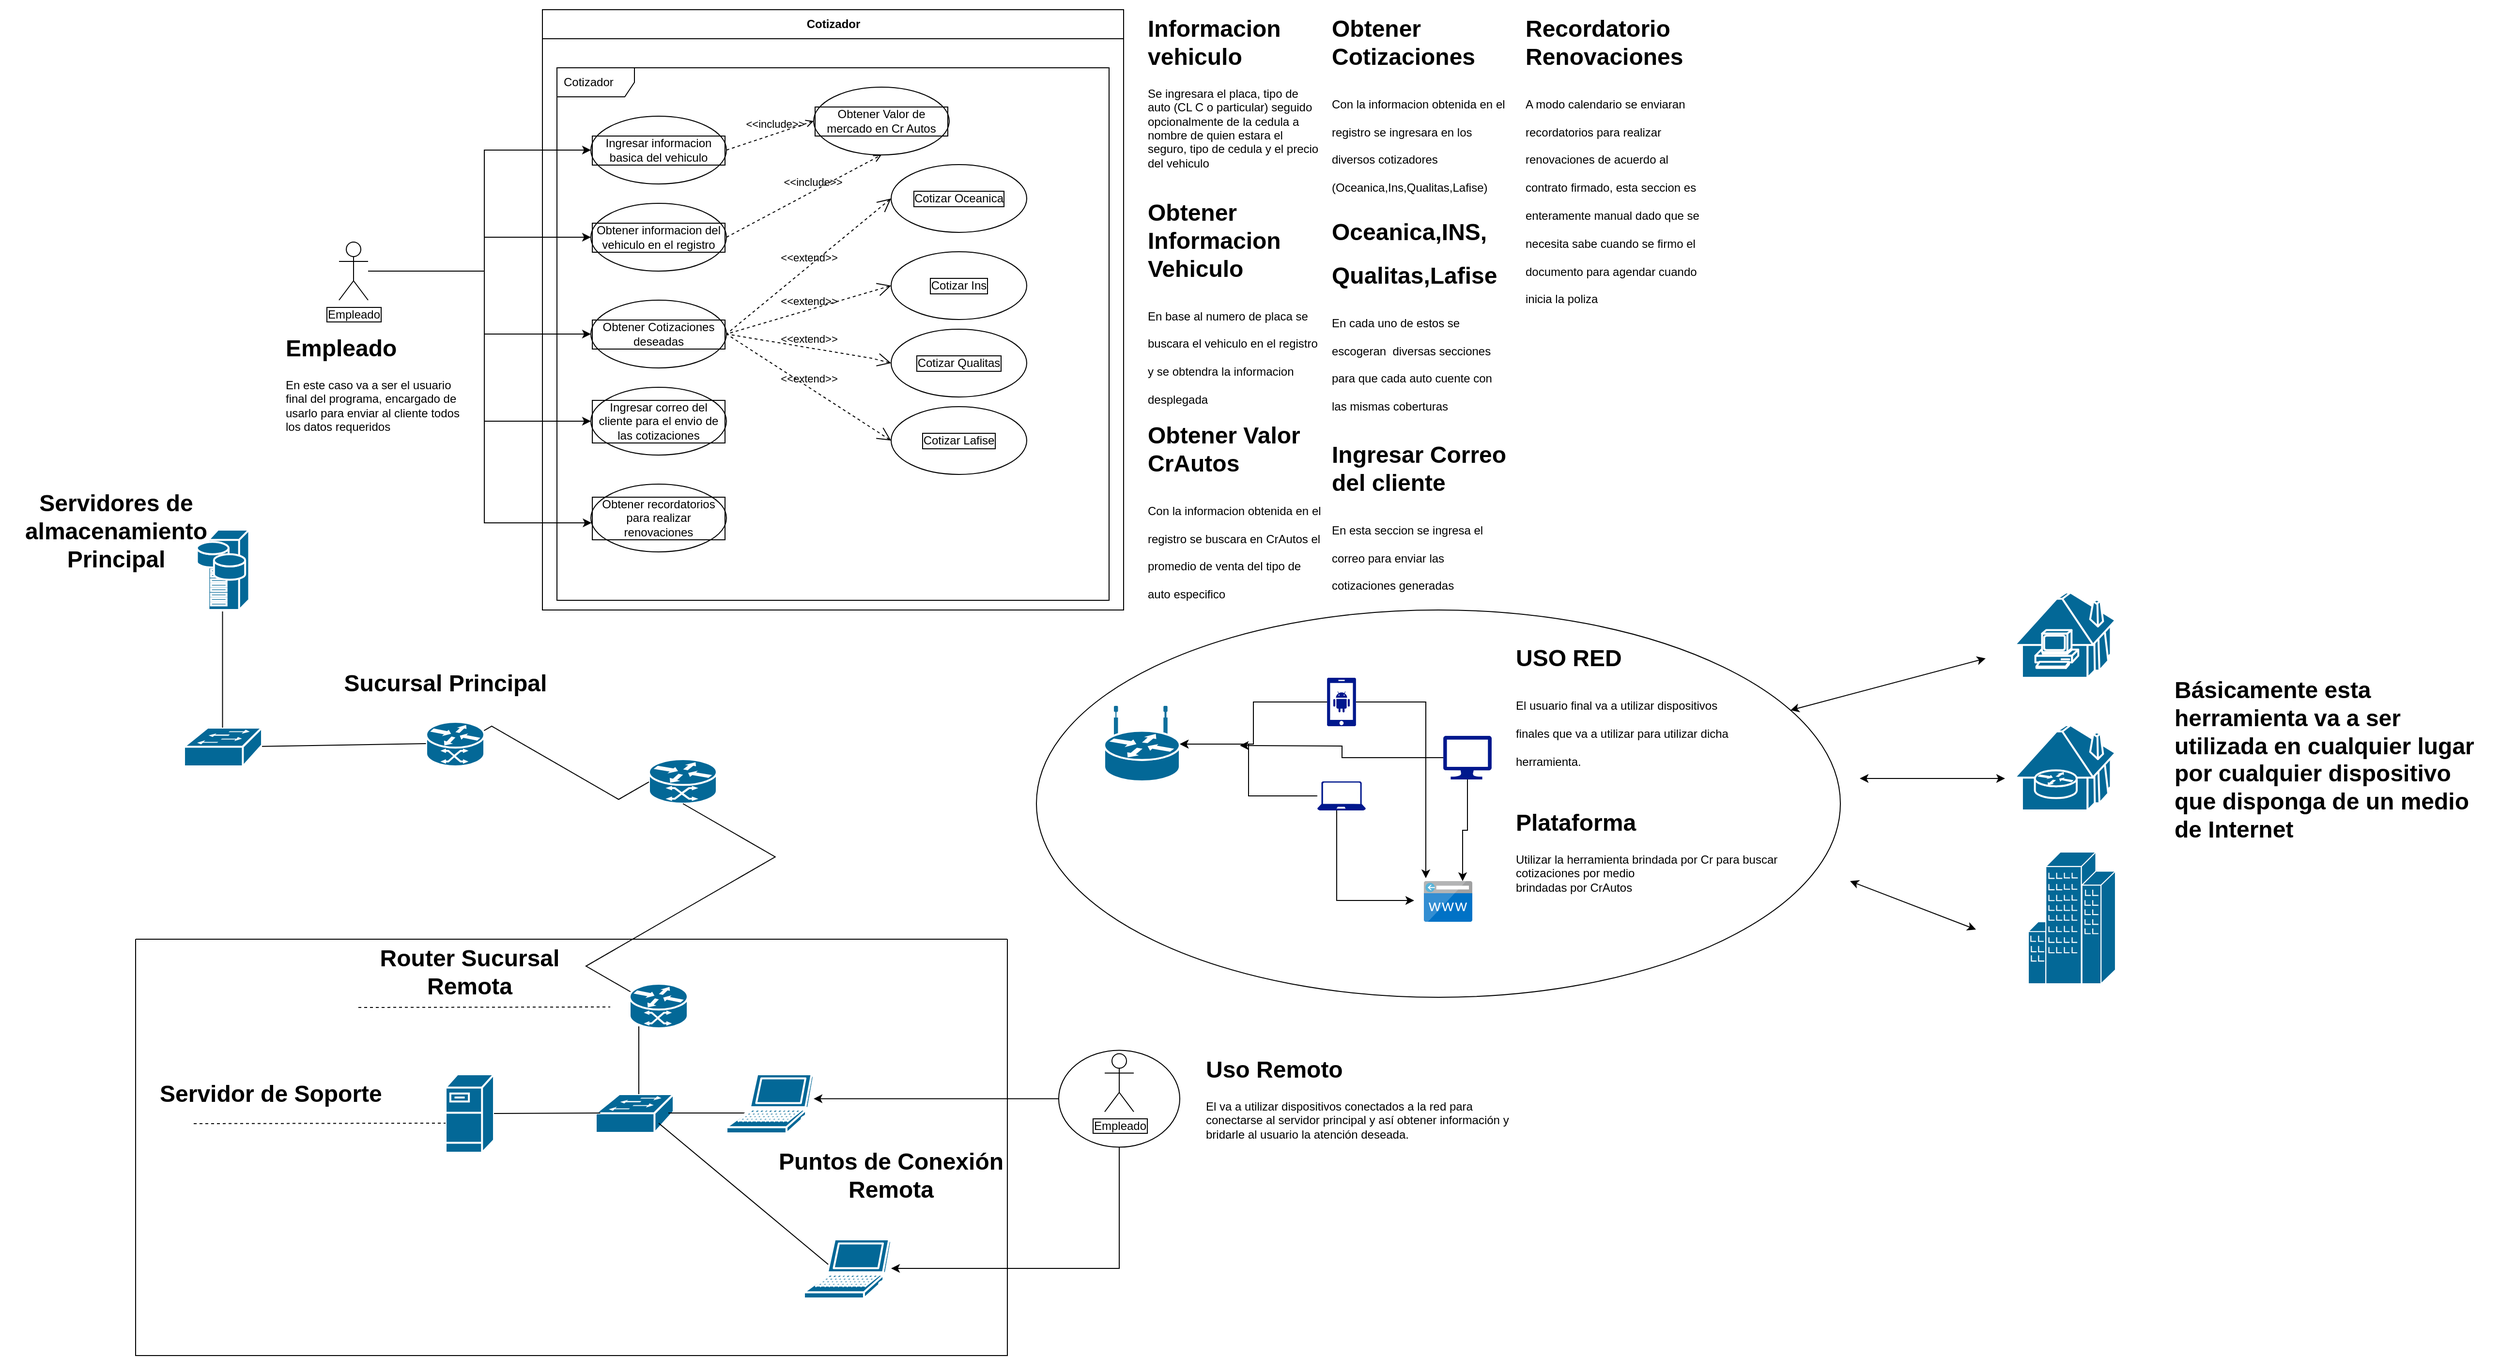 <mxfile version="21.0.6" type="github" pages="2">
  <diagram name="Caso de uso" id="FIGkw67pMRDh4MM9zdk1">
    <mxGraphModel dx="2204" dy="527" grid="1" gridSize="10" guides="1" tooltips="1" connect="1" arrows="1" fold="1" page="1" pageScale="1" pageWidth="850" pageHeight="1100" math="0" shadow="0">
      <root>
        <mxCell id="0" />
        <mxCell id="1" parent="0" />
        <mxCell id="gBTOfNLSU9MygMFZnvHX-25" value="" style="ellipse;whiteSpace=wrap;html=1;" vertex="1" parent="1">
          <mxGeometry x="740" y="670" width="830" height="400" as="geometry" />
        </mxCell>
        <mxCell id="gBTOfNLSU9MygMFZnvHX-67" style="edgeStyle=orthogonalEdgeStyle;rounded=0;orthogonalLoop=1;jettySize=auto;html=1;" edge="1" parent="1" source="gBTOfNLSU9MygMFZnvHX-4" target="gBTOfNLSU9MygMFZnvHX-47">
          <mxGeometry relative="1" as="geometry">
            <Array as="points">
              <mxPoint x="560" y="1175" />
              <mxPoint x="560" y="1175" />
            </Array>
          </mxGeometry>
        </mxCell>
        <mxCell id="gBTOfNLSU9MygMFZnvHX-68" style="edgeStyle=orthogonalEdgeStyle;rounded=0;orthogonalLoop=1;jettySize=auto;html=1;" edge="1" parent="1" source="gBTOfNLSU9MygMFZnvHX-4" target="gBTOfNLSU9MygMFZnvHX-49">
          <mxGeometry relative="1" as="geometry">
            <mxPoint x="630" y="1350" as="targetPoint" />
            <Array as="points">
              <mxPoint x="826" y="1350" />
            </Array>
          </mxGeometry>
        </mxCell>
        <mxCell id="gBTOfNLSU9MygMFZnvHX-4" value="" style="ellipse;whiteSpace=wrap;html=1;" vertex="1" parent="1">
          <mxGeometry x="763" y="1124.75" width="125" height="100" as="geometry" />
        </mxCell>
        <mxCell id="IhLSrTR3K9B3fhgBk1G8-4" value="Cotizador" style="swimlane;fontStyle=1;align=center;horizontal=1;startSize=30;collapsible=0;html=1;" parent="1" vertex="1">
          <mxGeometry x="230" y="50" width="600" height="620" as="geometry" />
        </mxCell>
        <mxCell id="IhLSrTR3K9B3fhgBk1G8-5" value="Cotizador" style="shape=umlFrame;tabPosition=left;html=1;boundedLbl=1;labelInHeader=1;width=80;height=30;swimlaneFillColor=#ffffff;align=left;spacingLeft=5;" parent="IhLSrTR3K9B3fhgBk1G8-4" vertex="1">
          <mxGeometry width="570" height="550" relative="1" as="geometry">
            <mxPoint x="15" y="60" as="offset" />
          </mxGeometry>
        </mxCell>
        <mxCell id="IhLSrTR3K9B3fhgBk1G8-12" value="Obtener informacion del vehiculo en el registro" style="ellipse;whiteSpace=wrap;html=1;labelBorderColor=default;" parent="IhLSrTR3K9B3fhgBk1G8-4" vertex="1">
          <mxGeometry x="50" y="200" width="140" height="70" as="geometry" />
        </mxCell>
        <mxCell id="IhLSrTR3K9B3fhgBk1G8-14" value="Ingresar informacion basica del vehiculo" style="shape=ellipse;html=1;strokeWidth=1;fontStyle=0;whiteSpace=wrap;align=center;perimeter=ellipsePerimeter;labelBorderColor=default;" parent="IhLSrTR3K9B3fhgBk1G8-4" vertex="1">
          <mxGeometry x="50" y="110" width="140" height="70" as="geometry" />
        </mxCell>
        <mxCell id="IhLSrTR3K9B3fhgBk1G8-18" value="Obtener Cotizaciones deseadas" style="ellipse;whiteSpace=wrap;html=1;labelBorderColor=default;" parent="IhLSrTR3K9B3fhgBk1G8-4" vertex="1">
          <mxGeometry x="50" y="300" width="140" height="70" as="geometry" />
        </mxCell>
        <mxCell id="IhLSrTR3K9B3fhgBk1G8-20" value="Cotizar Ins" style="ellipse;whiteSpace=wrap;html=1;labelBorderColor=default;" parent="IhLSrTR3K9B3fhgBk1G8-4" vertex="1">
          <mxGeometry x="360" y="250" width="140" height="70" as="geometry" />
        </mxCell>
        <mxCell id="IhLSrTR3K9B3fhgBk1G8-21" value="Cotizar Qualitas" style="ellipse;whiteSpace=wrap;html=1;labelBorderColor=default;" parent="IhLSrTR3K9B3fhgBk1G8-4" vertex="1">
          <mxGeometry x="360" y="330" width="140" height="70" as="geometry" />
        </mxCell>
        <mxCell id="IhLSrTR3K9B3fhgBk1G8-22" value="Cotizar Lafise" style="ellipse;whiteSpace=wrap;html=1;labelBorderColor=default;" parent="IhLSrTR3K9B3fhgBk1G8-4" vertex="1">
          <mxGeometry x="360" y="410" width="140" height="70" as="geometry" />
        </mxCell>
        <mxCell id="IhLSrTR3K9B3fhgBk1G8-23" value="Cotizar Oceanica" style="ellipse;whiteSpace=wrap;html=1;labelBorderColor=default;" parent="IhLSrTR3K9B3fhgBk1G8-4" vertex="1">
          <mxGeometry x="360" y="160" width="140" height="70" as="geometry" />
        </mxCell>
        <mxCell id="IhLSrTR3K9B3fhgBk1G8-28" value="Obtener Valor de mercado en Cr Autos" style="ellipse;whiteSpace=wrap;html=1;labelBorderColor=default;" parent="IhLSrTR3K9B3fhgBk1G8-4" vertex="1">
          <mxGeometry x="280" y="80" width="140" height="70" as="geometry" />
        </mxCell>
        <mxCell id="IhLSrTR3K9B3fhgBk1G8-29" value="&amp;lt;&amp;lt;include&amp;gt;&amp;gt;" style="edgeStyle=none;html=1;endArrow=open;verticalAlign=bottom;dashed=1;labelBackgroundColor=none;rounded=0;exitX=1;exitY=0.5;exitDx=0;exitDy=0;entryX=0.5;entryY=1;entryDx=0;entryDy=0;" parent="IhLSrTR3K9B3fhgBk1G8-4" source="IhLSrTR3K9B3fhgBk1G8-12" target="IhLSrTR3K9B3fhgBk1G8-28" edge="1">
          <mxGeometry x="0.117" y="1" width="160" relative="1" as="geometry">
            <mxPoint x="200" y="325" as="sourcePoint" />
            <mxPoint x="260" y="115" as="targetPoint" />
            <mxPoint as="offset" />
          </mxGeometry>
        </mxCell>
        <mxCell id="IhLSrTR3K9B3fhgBk1G8-31" value="Ingresar correo del cliente para el envio de las cotizaciones" style="ellipse;whiteSpace=wrap;html=1;labelBorderColor=default;strokeWidth=1;" parent="IhLSrTR3K9B3fhgBk1G8-4" vertex="1">
          <mxGeometry x="50" y="390" width="140" height="70" as="geometry" />
        </mxCell>
        <mxCell id="IhLSrTR3K9B3fhgBk1G8-33" value="&amp;lt;&amp;lt;extend&amp;gt;&amp;gt;" style="edgeStyle=none;html=1;startArrow=open;endArrow=none;startSize=12;verticalAlign=bottom;dashed=1;labelBackgroundColor=none;rounded=0;exitX=0;exitY=0.5;exitDx=0;exitDy=0;entryX=1;entryY=0.5;entryDx=0;entryDy=0;" parent="IhLSrTR3K9B3fhgBk1G8-4" source="IhLSrTR3K9B3fhgBk1G8-22" target="IhLSrTR3K9B3fhgBk1G8-18" edge="1">
          <mxGeometry width="160" relative="1" as="geometry">
            <mxPoint x="170" y="350" as="sourcePoint" />
            <mxPoint x="330" y="350" as="targetPoint" />
          </mxGeometry>
        </mxCell>
        <mxCell id="IhLSrTR3K9B3fhgBk1G8-34" value="&amp;lt;&amp;lt;extend&amp;gt;&amp;gt;" style="edgeStyle=none;html=1;startArrow=open;endArrow=none;startSize=12;verticalAlign=bottom;dashed=1;labelBackgroundColor=none;rounded=0;entryX=1;entryY=0.5;entryDx=0;entryDy=0;exitX=0;exitY=0.5;exitDx=0;exitDy=0;" parent="IhLSrTR3K9B3fhgBk1G8-4" source="IhLSrTR3K9B3fhgBk1G8-21" target="IhLSrTR3K9B3fhgBk1G8-18" edge="1">
          <mxGeometry width="160" relative="1" as="geometry">
            <mxPoint x="370" y="455" as="sourcePoint" />
            <mxPoint x="200" y="335" as="targetPoint" />
            <Array as="points">
              <mxPoint x="340" y="360" />
            </Array>
          </mxGeometry>
        </mxCell>
        <mxCell id="IhLSrTR3K9B3fhgBk1G8-35" value="&amp;lt;&amp;lt;extend&amp;gt;&amp;gt;" style="edgeStyle=none;html=1;startArrow=open;endArrow=none;startSize=12;verticalAlign=bottom;dashed=1;labelBackgroundColor=none;rounded=0;entryX=1;entryY=0.5;entryDx=0;entryDy=0;exitX=0;exitY=0.5;exitDx=0;exitDy=0;" parent="IhLSrTR3K9B3fhgBk1G8-4" source="IhLSrTR3K9B3fhgBk1G8-20" target="IhLSrTR3K9B3fhgBk1G8-18" edge="1">
          <mxGeometry width="160" relative="1" as="geometry">
            <mxPoint x="370" y="375" as="sourcePoint" />
            <mxPoint x="200" y="335" as="targetPoint" />
            <Array as="points" />
          </mxGeometry>
        </mxCell>
        <mxCell id="IhLSrTR3K9B3fhgBk1G8-36" value="&amp;lt;&amp;lt;extend&amp;gt;&amp;gt;" style="edgeStyle=none;html=1;startArrow=open;endArrow=none;startSize=12;verticalAlign=bottom;dashed=1;labelBackgroundColor=none;rounded=0;entryX=1;entryY=0.5;entryDx=0;entryDy=0;exitX=0;exitY=0.5;exitDx=0;exitDy=0;" parent="IhLSrTR3K9B3fhgBk1G8-4" source="IhLSrTR3K9B3fhgBk1G8-23" target="IhLSrTR3K9B3fhgBk1G8-18" edge="1">
          <mxGeometry width="160" relative="1" as="geometry">
            <mxPoint x="370" y="295" as="sourcePoint" />
            <mxPoint x="200" y="335" as="targetPoint" />
            <Array as="points" />
          </mxGeometry>
        </mxCell>
        <mxCell id="IhLSrTR3K9B3fhgBk1G8-37" value="Obtener recordatorios para realizar renovaciones" style="ellipse;whiteSpace=wrap;html=1;labelBorderColor=default;strokeWidth=1;" parent="IhLSrTR3K9B3fhgBk1G8-4" vertex="1">
          <mxGeometry x="50" y="490" width="140" height="70" as="geometry" />
        </mxCell>
        <mxCell id="IhLSrTR3K9B3fhgBk1G8-40" value="&amp;lt;&amp;lt;include&amp;gt;&amp;gt;" style="edgeStyle=none;html=1;endArrow=open;verticalAlign=bottom;dashed=1;labelBackgroundColor=none;rounded=0;exitX=1;exitY=0.5;exitDx=0;exitDy=0;entryX=0;entryY=0.5;entryDx=0;entryDy=0;" parent="IhLSrTR3K9B3fhgBk1G8-4" source="IhLSrTR3K9B3fhgBk1G8-14" target="IhLSrTR3K9B3fhgBk1G8-28" edge="1">
          <mxGeometry x="0.117" y="1" width="160" relative="1" as="geometry">
            <mxPoint x="200" y="245" as="sourcePoint" />
            <mxPoint x="290" y="165" as="targetPoint" />
            <mxPoint as="offset" />
          </mxGeometry>
        </mxCell>
        <mxCell id="gBTOfNLSU9MygMFZnvHX-73" style="edgeStyle=orthogonalEdgeStyle;rounded=0;orthogonalLoop=1;jettySize=auto;html=1;entryX=0;entryY=0.5;entryDx=0;entryDy=0;" edge="1" parent="1" source="IhLSrTR3K9B3fhgBk1G8-10" target="IhLSrTR3K9B3fhgBk1G8-14">
          <mxGeometry relative="1" as="geometry">
            <Array as="points">
              <mxPoint x="170" y="320" />
              <mxPoint x="170" y="195" />
            </Array>
          </mxGeometry>
        </mxCell>
        <mxCell id="gBTOfNLSU9MygMFZnvHX-75" style="edgeStyle=orthogonalEdgeStyle;rounded=0;orthogonalLoop=1;jettySize=auto;html=1;" edge="1" parent="1" source="IhLSrTR3K9B3fhgBk1G8-10" target="IhLSrTR3K9B3fhgBk1G8-12">
          <mxGeometry relative="1" as="geometry">
            <Array as="points">
              <mxPoint x="170" y="320" />
              <mxPoint x="170" y="285" />
            </Array>
          </mxGeometry>
        </mxCell>
        <mxCell id="gBTOfNLSU9MygMFZnvHX-76" style="edgeStyle=orthogonalEdgeStyle;rounded=0;orthogonalLoop=1;jettySize=auto;html=1;" edge="1" parent="1" source="IhLSrTR3K9B3fhgBk1G8-10" target="IhLSrTR3K9B3fhgBk1G8-18">
          <mxGeometry relative="1" as="geometry">
            <Array as="points">
              <mxPoint x="170" y="320" />
              <mxPoint x="170" y="385" />
            </Array>
          </mxGeometry>
        </mxCell>
        <mxCell id="gBTOfNLSU9MygMFZnvHX-83" style="edgeStyle=orthogonalEdgeStyle;rounded=0;orthogonalLoop=1;jettySize=auto;html=1;" edge="1" parent="1" source="IhLSrTR3K9B3fhgBk1G8-10" target="IhLSrTR3K9B3fhgBk1G8-31">
          <mxGeometry relative="1" as="geometry">
            <Array as="points">
              <mxPoint x="170" y="320" />
              <mxPoint x="170" y="475" />
            </Array>
          </mxGeometry>
        </mxCell>
        <mxCell id="gBTOfNLSU9MygMFZnvHX-85" style="edgeStyle=orthogonalEdgeStyle;rounded=0;orthogonalLoop=1;jettySize=auto;html=1;" edge="1" parent="1" source="IhLSrTR3K9B3fhgBk1G8-10" target="IhLSrTR3K9B3fhgBk1G8-37">
          <mxGeometry relative="1" as="geometry">
            <mxPoint x="170" y="580" as="targetPoint" />
            <Array as="points">
              <mxPoint x="170" y="320" />
              <mxPoint x="170" y="580" />
            </Array>
          </mxGeometry>
        </mxCell>
        <mxCell id="IhLSrTR3K9B3fhgBk1G8-10" value="Empleado" style="shape=umlActor;html=1;verticalLabelPosition=bottom;verticalAlign=top;align=center;labelBorderColor=default;" parent="1" vertex="1">
          <mxGeometry x="20" y="290" width="30" height="60" as="geometry" />
        </mxCell>
        <mxCell id="3Uu9GB4KOyHP60_tCdzX-1" value="&lt;h1&gt;Empleado&amp;nbsp;&lt;/h1&gt;&lt;div&gt;En este caso va a ser el usuario final del programa, encargado de usarlo para enviar al cliente todos los datos requeridos&lt;/div&gt;&lt;div&gt;&lt;br&gt;&lt;/div&gt;" style="text;html=1;strokeColor=none;fillColor=none;spacing=5;spacingTop=-20;whiteSpace=wrap;overflow=hidden;rounded=0;" parent="1" vertex="1">
          <mxGeometry x="-40" y="380" width="190" height="120" as="geometry" />
        </mxCell>
        <mxCell id="3Uu9GB4KOyHP60_tCdzX-2" value="&lt;h1&gt;&lt;span style=&quot;background-color: initial;&quot;&gt;Informacion vehiculo&lt;/span&gt;&lt;/h1&gt;&lt;div&gt;Se ingresara el placa, tipo de auto (CL C o particular) seguido opcionalmente de la cedula a nombre de quien estara el seguro, tipo de cedula y el precio del vehiculo&lt;/div&gt;" style="text;html=1;strokeColor=none;fillColor=none;spacing=5;spacingTop=-20;whiteSpace=wrap;overflow=hidden;rounded=0;" parent="1" vertex="1">
          <mxGeometry x="850" y="50" width="190" height="180" as="geometry" />
        </mxCell>
        <mxCell id="3Uu9GB4KOyHP60_tCdzX-3" value="&lt;h1&gt;&lt;span style=&quot;background-color: initial;&quot;&gt;Obtener Informacion Vehiculo&lt;/span&gt;&lt;/h1&gt;&lt;h1&gt;&lt;span style=&quot;font-size: 12px; font-weight: 400;&quot;&gt;En base al numero de placa se buscara el vehiculo en el registro y se obtendra la informacion desplegada&lt;/span&gt;&lt;/h1&gt;&lt;div&gt;&lt;br&gt;&lt;/div&gt;" style="text;html=1;strokeColor=none;fillColor=none;spacing=5;spacingTop=-20;whiteSpace=wrap;overflow=hidden;rounded=0;" parent="1" vertex="1">
          <mxGeometry x="850" y="240" width="190" height="220" as="geometry" />
        </mxCell>
        <mxCell id="3Uu9GB4KOyHP60_tCdzX-4" value="&lt;h1&gt;&lt;span style=&quot;background-color: initial;&quot;&gt;Obtener Valor CrAutos&lt;/span&gt;&lt;/h1&gt;&lt;h1&gt;&lt;span style=&quot;font-size: 12px; font-weight: 400;&quot;&gt;Con la informacion obtenida en el registro se buscara en CrAutos el promedio de venta del tipo de auto especifico&lt;/span&gt;&lt;/h1&gt;&lt;div&gt;&lt;br&gt;&lt;/div&gt;" style="text;html=1;strokeColor=none;fillColor=none;spacing=5;spacingTop=-20;whiteSpace=wrap;overflow=hidden;rounded=0;" parent="1" vertex="1">
          <mxGeometry x="850" y="470" width="190" height="200" as="geometry" />
        </mxCell>
        <mxCell id="3Uu9GB4KOyHP60_tCdzX-5" value="&lt;h1&gt;&lt;span style=&quot;background-color: initial;&quot;&gt;Obtener Cotizaciones&lt;/span&gt;&lt;/h1&gt;&lt;h1&gt;&lt;span style=&quot;font-size: 12px; font-weight: 400;&quot;&gt;Con la informacion obtenida en el registro se ingresara en los diversos cotizadores (Oceanica,Ins,Qualitas,Lafise)&lt;/span&gt;&lt;/h1&gt;&lt;div&gt;&lt;br&gt;&lt;/div&gt;" style="text;html=1;strokeColor=none;fillColor=none;spacing=5;spacingTop=-20;whiteSpace=wrap;overflow=hidden;rounded=0;" parent="1" vertex="1">
          <mxGeometry x="1040" y="50" width="190" height="200" as="geometry" />
        </mxCell>
        <mxCell id="3Uu9GB4KOyHP60_tCdzX-6" value="&lt;h1&gt;&lt;span style=&quot;background-color: initial;&quot;&gt;Oceanica,INS,&lt;/span&gt;&lt;/h1&gt;&lt;h1&gt;&lt;span style=&quot;background-color: initial;&quot;&gt;Qualitas,Lafise&lt;/span&gt;&lt;/h1&gt;&lt;h1&gt;&lt;span style=&quot;font-size: 12px; font-weight: 400;&quot;&gt;En cada uno de estos se escogeran&amp;nbsp; diversas secciones para que cada auto cuente con las mismas coberturas&lt;/span&gt;&lt;/h1&gt;&lt;div&gt;&lt;br&gt;&lt;/div&gt;" style="text;html=1;strokeColor=none;fillColor=none;spacing=5;spacingTop=-20;whiteSpace=wrap;overflow=hidden;rounded=0;" parent="1" vertex="1">
          <mxGeometry x="1040" y="260" width="190" height="220" as="geometry" />
        </mxCell>
        <mxCell id="3Uu9GB4KOyHP60_tCdzX-7" value="&lt;h1&gt;Ingresar Correo del cliente&lt;/h1&gt;&lt;h1&gt;&lt;span style=&quot;font-size: 12px; font-weight: 400;&quot;&gt;En esta seccion se ingresa el correo para enviar las cotizaciones generadas&lt;/span&gt;&lt;/h1&gt;&lt;div&gt;&lt;br&gt;&lt;/div&gt;" style="text;html=1;strokeColor=none;fillColor=none;spacing=5;spacingTop=-20;whiteSpace=wrap;overflow=hidden;rounded=0;" parent="1" vertex="1">
          <mxGeometry x="1040" y="490" width="190" height="220" as="geometry" />
        </mxCell>
        <mxCell id="3Uu9GB4KOyHP60_tCdzX-8" value="&lt;h1&gt;Recordatorio Renovaciones&lt;/h1&gt;&lt;h1&gt;&lt;span style=&quot;font-size: 12px; font-weight: 400;&quot;&gt;A modo calendario se enviaran recordatorios para realizar renovaciones de acuerdo al contrato firmado, esta seccion es enteramente manual dado que se necesita sabe cuando se firmo el documento para agendar cuando inicia la poliza&lt;/span&gt;&lt;/h1&gt;&lt;div&gt;&lt;br&gt;&lt;/div&gt;" style="text;html=1;strokeColor=none;fillColor=none;spacing=5;spacingTop=-20;whiteSpace=wrap;overflow=hidden;rounded=0;" parent="1" vertex="1">
          <mxGeometry x="1240" y="50" width="190" height="310" as="geometry" />
        </mxCell>
        <mxCell id="gBTOfNLSU9MygMFZnvHX-1" value="Empleado" style="shape=umlActor;html=1;verticalLabelPosition=bottom;verticalAlign=top;align=center;labelBorderColor=default;" vertex="1" parent="1">
          <mxGeometry x="810.5" y="1128.25" width="30" height="60" as="geometry" />
        </mxCell>
        <mxCell id="gBTOfNLSU9MygMFZnvHX-11" style="edgeStyle=orthogonalEdgeStyle;rounded=0;orthogonalLoop=1;jettySize=auto;html=1;" edge="1" parent="1" source="gBTOfNLSU9MygMFZnvHX-7" target="gBTOfNLSU9MygMFZnvHX-9">
          <mxGeometry relative="1" as="geometry" />
        </mxCell>
        <mxCell id="gBTOfNLSU9MygMFZnvHX-19" style="edgeStyle=orthogonalEdgeStyle;rounded=0;orthogonalLoop=1;jettySize=auto;html=1;entryX=0.04;entryY=-0.071;entryDx=0;entryDy=0;entryPerimeter=0;" edge="1" parent="1" source="gBTOfNLSU9MygMFZnvHX-7" target="gBTOfNLSU9MygMFZnvHX-18">
          <mxGeometry relative="1" as="geometry" />
        </mxCell>
        <mxCell id="gBTOfNLSU9MygMFZnvHX-7" value="" style="sketch=0;aspect=fixed;pointerEvents=1;shadow=0;dashed=0;html=1;strokeColor=none;labelPosition=center;verticalLabelPosition=bottom;verticalAlign=top;align=center;fillColor=#00188D;shape=mxgraph.mscae.enterprise.android_phone" vertex="1" parent="1">
          <mxGeometry x="1040" y="740" width="30" height="50" as="geometry" />
        </mxCell>
        <mxCell id="gBTOfNLSU9MygMFZnvHX-9" value="" style="shape=mxgraph.cisco.routers.wireless_router;sketch=0;html=1;pointerEvents=1;dashed=0;fillColor=#036897;strokeColor=#ffffff;strokeWidth=2;verticalLabelPosition=bottom;verticalAlign=top;align=center;outlineConnect=0;" vertex="1" parent="1">
          <mxGeometry x="810" y="770" width="78" height="77" as="geometry" />
        </mxCell>
        <mxCell id="gBTOfNLSU9MygMFZnvHX-13" style="edgeStyle=orthogonalEdgeStyle;rounded=0;orthogonalLoop=1;jettySize=auto;html=1;" edge="1" parent="1" source="gBTOfNLSU9MygMFZnvHX-12" target="gBTOfNLSU9MygMFZnvHX-9">
          <mxGeometry relative="1" as="geometry" />
        </mxCell>
        <mxCell id="gBTOfNLSU9MygMFZnvHX-22" style="edgeStyle=orthogonalEdgeStyle;rounded=0;orthogonalLoop=1;jettySize=auto;html=1;" edge="1" parent="1" source="gBTOfNLSU9MygMFZnvHX-12">
          <mxGeometry relative="1" as="geometry">
            <mxPoint x="1130" y="970" as="targetPoint" />
            <Array as="points">
              <mxPoint x="1050" y="970" />
            </Array>
          </mxGeometry>
        </mxCell>
        <mxCell id="gBTOfNLSU9MygMFZnvHX-12" value="" style="sketch=0;aspect=fixed;pointerEvents=1;shadow=0;dashed=0;html=1;strokeColor=none;labelPosition=center;verticalLabelPosition=bottom;verticalAlign=top;align=center;fillColor=#00188D;shape=mxgraph.azure.laptop" vertex="1" parent="1">
          <mxGeometry x="1030" y="847" width="50" height="30" as="geometry" />
        </mxCell>
        <mxCell id="gBTOfNLSU9MygMFZnvHX-15" style="edgeStyle=orthogonalEdgeStyle;rounded=0;orthogonalLoop=1;jettySize=auto;html=1;" edge="1" parent="1" source="gBTOfNLSU9MygMFZnvHX-14">
          <mxGeometry relative="1" as="geometry">
            <mxPoint x="950" y="810" as="targetPoint" />
          </mxGeometry>
        </mxCell>
        <mxCell id="gBTOfNLSU9MygMFZnvHX-20" style="edgeStyle=orthogonalEdgeStyle;rounded=0;orthogonalLoop=1;jettySize=auto;html=1;entryX=0.8;entryY=0;entryDx=0;entryDy=0;entryPerimeter=0;" edge="1" parent="1" source="gBTOfNLSU9MygMFZnvHX-14" target="gBTOfNLSU9MygMFZnvHX-18">
          <mxGeometry relative="1" as="geometry" />
        </mxCell>
        <mxCell id="gBTOfNLSU9MygMFZnvHX-14" value="" style="sketch=0;aspect=fixed;pointerEvents=1;shadow=0;dashed=0;html=1;strokeColor=none;labelPosition=center;verticalLabelPosition=bottom;verticalAlign=top;align=center;fillColor=#00188D;shape=mxgraph.azure.computer" vertex="1" parent="1">
          <mxGeometry x="1160" y="800" width="50" height="45" as="geometry" />
        </mxCell>
        <mxCell id="gBTOfNLSU9MygMFZnvHX-16" value="&lt;h1&gt;&lt;span style=&quot;background-color: initial;&quot;&gt;USO RED&lt;/span&gt;&lt;/h1&gt;&lt;h1&gt;&lt;span style=&quot;font-size: 12px; font-weight: 400;&quot;&gt;El usuario&amp;nbsp;final va a utilizar&amp;nbsp;dispositivos finales que va a utilizar para utilizar dicha herramienta.&lt;/span&gt;&lt;/h1&gt;&lt;div&gt;&lt;br&gt;&lt;/div&gt;" style="text;html=1;strokeColor=none;fillColor=none;spacing=5;spacingTop=-20;whiteSpace=wrap;overflow=hidden;rounded=0;" vertex="1" parent="1">
          <mxGeometry x="1230" y="700" width="240" height="200" as="geometry" />
        </mxCell>
        <mxCell id="gBTOfNLSU9MygMFZnvHX-18" value="" style="sketch=0;aspect=fixed;html=1;points=[];align=center;image;fontSize=12;image=img/lib/mscae/CustomDomain.svg;" vertex="1" parent="1">
          <mxGeometry x="1140" y="950" width="50" height="42" as="geometry" />
        </mxCell>
        <mxCell id="gBTOfNLSU9MygMFZnvHX-23" value="&lt;h1&gt;&lt;span style=&quot;background-color: initial;&quot;&gt;Plataforma&lt;/span&gt;&lt;/h1&gt;Utilizar&amp;nbsp;&lt;span style=&quot;background-color: initial;&quot;&gt;la herramienta brindada por Cr para buscar cotizaciones por medio&lt;/span&gt;&lt;br&gt;&lt;div&gt;brindadas por CrAutos&lt;/div&gt;" style="text;html=1;strokeColor=none;fillColor=none;spacing=5;spacingTop=-20;whiteSpace=wrap;overflow=hidden;rounded=0;" vertex="1" parent="1">
          <mxGeometry x="1230" y="870" width="340" height="200" as="geometry" />
        </mxCell>
        <mxCell id="gBTOfNLSU9MygMFZnvHX-24" value="" style="shape=mxgraph.cisco.buildings.telecommuter_house;sketch=0;html=1;pointerEvents=1;dashed=0;fillColor=#036897;strokeColor=#ffffff;strokeWidth=2;verticalLabelPosition=bottom;verticalAlign=top;align=center;outlineConnect=0;" vertex="1" parent="1">
          <mxGeometry x="1750" y="789" width="104" height="88" as="geometry" />
        </mxCell>
        <mxCell id="gBTOfNLSU9MygMFZnvHX-26" value="" style="endArrow=classic;startArrow=classic;html=1;rounded=0;" edge="1" parent="1">
          <mxGeometry width="50" height="50" relative="1" as="geometry">
            <mxPoint x="1590" y="844" as="sourcePoint" />
            <mxPoint x="1740" y="844" as="targetPoint" />
          </mxGeometry>
        </mxCell>
        <mxCell id="gBTOfNLSU9MygMFZnvHX-27" value="" style="shape=mxgraph.cisco.buildings.telecommuter_house_pc;sketch=0;html=1;pointerEvents=1;dashed=0;fillColor=#036897;strokeColor=#ffffff;strokeWidth=2;verticalLabelPosition=bottom;verticalAlign=top;align=center;outlineConnect=0;" vertex="1" parent="1">
          <mxGeometry x="1750" y="652" width="104" height="88" as="geometry" />
        </mxCell>
        <mxCell id="gBTOfNLSU9MygMFZnvHX-28" value="" style="endArrow=classic;startArrow=classic;html=1;rounded=0;" edge="1" parent="1" source="gBTOfNLSU9MygMFZnvHX-25">
          <mxGeometry width="50" height="50" relative="1" as="geometry">
            <mxPoint x="1570" y="720" as="sourcePoint" />
            <mxPoint x="1720" y="720" as="targetPoint" />
          </mxGeometry>
        </mxCell>
        <mxCell id="gBTOfNLSU9MygMFZnvHX-29" value="" style="shape=mxgraph.cisco.buildings.generic_building;sketch=0;html=1;pointerEvents=1;dashed=0;fillColor=#036897;strokeColor=#ffffff;strokeWidth=2;verticalLabelPosition=bottom;verticalAlign=top;align=center;outlineConnect=0;" vertex="1" parent="1">
          <mxGeometry x="1764" y="920" width="90" height="136" as="geometry" />
        </mxCell>
        <mxCell id="gBTOfNLSU9MygMFZnvHX-30" value="" style="endArrow=classic;startArrow=classic;html=1;rounded=0;" edge="1" parent="1">
          <mxGeometry width="50" height="50" relative="1" as="geometry">
            <mxPoint x="1580" y="950" as="sourcePoint" />
            <mxPoint x="1710" y="1000" as="targetPoint" />
          </mxGeometry>
        </mxCell>
        <mxCell id="gBTOfNLSU9MygMFZnvHX-31" value="&lt;h1&gt;Básicamente esta herramienta va a ser utilizada en cualquier lugar por cualquier dispositivo que disponga de un medio de Internet&lt;/h1&gt;" style="text;html=1;strokeColor=none;fillColor=none;spacing=5;spacingTop=-20;whiteSpace=wrap;overflow=hidden;rounded=0;" vertex="1" parent="1">
          <mxGeometry x="1910" y="733" width="340" height="247" as="geometry" />
        </mxCell>
        <mxCell id="gBTOfNLSU9MygMFZnvHX-32" value="" style="shape=mxgraph.cisco.servers.fileserver;sketch=0;html=1;pointerEvents=1;dashed=0;fillColor=#036897;strokeColor=#ffffff;strokeWidth=2;verticalLabelPosition=bottom;verticalAlign=top;align=center;outlineConnect=0;" vertex="1" parent="1">
          <mxGeometry x="130" y="1149.5" width="50" height="81" as="geometry" />
        </mxCell>
        <mxCell id="gBTOfNLSU9MygMFZnvHX-33" value="" style="shape=mxgraph.cisco.routers.atm_router;sketch=0;html=1;pointerEvents=1;dashed=0;fillColor=#036897;strokeColor=#ffffff;strokeWidth=2;verticalLabelPosition=bottom;verticalAlign=top;align=center;outlineConnect=0;" vertex="1" parent="1">
          <mxGeometry x="340" y="824" width="70" height="46" as="geometry" />
        </mxCell>
        <mxCell id="gBTOfNLSU9MygMFZnvHX-36" value="" style="edgeStyle=isometricEdgeStyle;endArrow=none;html=1;rounded=0;elbow=vertical;" edge="1" parent="1">
          <mxGeometry width="50" height="100" relative="1" as="geometry">
            <mxPoint x="330.84" y="1070" as="sourcePoint" />
            <mxPoint x="375.04" y="870" as="targetPoint" />
            <Array as="points">
              <mxPoint x="375.04" y="980" />
            </Array>
          </mxGeometry>
        </mxCell>
        <mxCell id="gBTOfNLSU9MygMFZnvHX-38" value="" style="shape=mxgraph.cisco.switches.workgroup_switch;sketch=0;html=1;pointerEvents=1;dashed=0;fillColor=#036897;strokeColor=#ffffff;strokeWidth=2;verticalLabelPosition=bottom;verticalAlign=top;align=center;outlineConnect=0;" vertex="1" parent="1">
          <mxGeometry x="285" y="1170" width="80.5" height="40" as="geometry" />
        </mxCell>
        <mxCell id="gBTOfNLSU9MygMFZnvHX-45" value="" style="endArrow=none;html=1;rounded=0;" edge="1" parent="1">
          <mxGeometry width="50" height="50" relative="1" as="geometry">
            <mxPoint x="329.5" y="1170" as="sourcePoint" />
            <mxPoint x="329.5" y="1100" as="targetPoint" />
          </mxGeometry>
        </mxCell>
        <mxCell id="gBTOfNLSU9MygMFZnvHX-46" value="" style="endArrow=none;html=1;rounded=0;exitX=1;exitY=0.5;exitDx=0;exitDy=0;exitPerimeter=0;" edge="1" parent="1" source="gBTOfNLSU9MygMFZnvHX-32">
          <mxGeometry width="50" height="50" relative="1" as="geometry">
            <mxPoint x="209.75" y="1189.5" as="sourcePoint" />
            <mxPoint x="289.75" y="1189.5" as="targetPoint" />
          </mxGeometry>
        </mxCell>
        <mxCell id="gBTOfNLSU9MygMFZnvHX-51" value="" style="endArrow=none;html=1;rounded=0;" edge="1" parent="1">
          <mxGeometry width="50" height="50" relative="1" as="geometry">
            <mxPoint x="360" y="1189.5" as="sourcePoint" />
            <mxPoint x="440" y="1189.5" as="targetPoint" />
          </mxGeometry>
        </mxCell>
        <mxCell id="gBTOfNLSU9MygMFZnvHX-54" value="" style="endArrow=none;html=1;rounded=0;" edge="1" parent="1">
          <mxGeometry width="50" height="50" relative="1" as="geometry">
            <mxPoint x="530" y="1350" as="sourcePoint" />
            <mxPoint x="350" y="1200" as="targetPoint" />
          </mxGeometry>
        </mxCell>
        <mxCell id="gBTOfNLSU9MygMFZnvHX-55" value="&lt;h1&gt;Servidor de Soporte&lt;/h1&gt;" style="text;html=1;strokeColor=none;fillColor=none;spacing=5;spacingTop=-20;whiteSpace=wrap;overflow=hidden;rounded=0;" vertex="1" parent="1">
          <mxGeometry x="-170" y="1149.5" width="240" height="50.5" as="geometry" />
        </mxCell>
        <mxCell id="gBTOfNLSU9MygMFZnvHX-57" value="" style="endArrow=none;dashed=1;html=1;rounded=0;" edge="1" parent="1">
          <mxGeometry width="50" height="50" relative="1" as="geometry">
            <mxPoint x="-130" y="1200.5" as="sourcePoint" />
            <mxPoint x="130" y="1200" as="targetPoint" />
          </mxGeometry>
        </mxCell>
        <mxCell id="gBTOfNLSU9MygMFZnvHX-58" value="&lt;h1&gt;Router Sucursal Remota&lt;/h1&gt;" style="text;html=1;strokeColor=none;fillColor=none;spacing=5;spacingTop=-20;whiteSpace=wrap;overflow=hidden;rounded=0;align=center;" vertex="1" parent="1">
          <mxGeometry x="35" y="1010" width="240" height="60" as="geometry" />
        </mxCell>
        <mxCell id="gBTOfNLSU9MygMFZnvHX-59" value="" style="endArrow=none;dashed=1;html=1;rounded=0;" edge="1" parent="1">
          <mxGeometry width="50" height="50" relative="1" as="geometry">
            <mxPoint x="40" y="1080.5" as="sourcePoint" />
            <mxPoint x="300" y="1080" as="targetPoint" />
          </mxGeometry>
        </mxCell>
        <mxCell id="gBTOfNLSU9MygMFZnvHX-62" value="" style="edgeStyle=isometricEdgeStyle;endArrow=none;html=1;rounded=0;" edge="1" parent="1">
          <mxGeometry width="50" height="100" relative="1" as="geometry">
            <mxPoint x="340.0" y="847.52" as="sourcePoint" />
            <mxPoint x="150" y="805.98" as="targetPoint" />
            <Array as="points">
              <mxPoint x="240" y="825.98" />
            </Array>
          </mxGeometry>
        </mxCell>
        <mxCell id="gBTOfNLSU9MygMFZnvHX-63" value="" style="shape=mxgraph.cisco.routers.atm_router;sketch=0;html=1;pointerEvents=1;dashed=0;fillColor=#036897;strokeColor=#ffffff;strokeWidth=2;verticalLabelPosition=bottom;verticalAlign=top;align=center;outlineConnect=0;" vertex="1" parent="1">
          <mxGeometry x="110" y="785.5" width="60" height="46" as="geometry" />
        </mxCell>
        <mxCell id="gBTOfNLSU9MygMFZnvHX-64" value="" style="shape=mxgraph.cisco.switches.workgroup_switch;sketch=0;html=1;pointerEvents=1;dashed=0;fillColor=#036897;strokeColor=#ffffff;strokeWidth=2;verticalLabelPosition=bottom;verticalAlign=top;align=center;outlineConnect=0;" vertex="1" parent="1">
          <mxGeometry x="-140" y="791.5" width="80.5" height="40" as="geometry" />
        </mxCell>
        <mxCell id="gBTOfNLSU9MygMFZnvHX-66" value="" style="swimlane;startSize=0;" vertex="1" parent="1">
          <mxGeometry x="-190" y="1010" width="900" height="430" as="geometry" />
        </mxCell>
        <mxCell id="gBTOfNLSU9MygMFZnvHX-37" value="" style="shape=mxgraph.cisco.routers.atm_router;sketch=0;html=1;pointerEvents=1;dashed=0;fillColor=#036897;strokeColor=#ffffff;strokeWidth=2;verticalLabelPosition=bottom;verticalAlign=top;align=center;outlineConnect=0;" vertex="1" parent="gBTOfNLSU9MygMFZnvHX-66">
          <mxGeometry x="510" y="46" width="60" height="46" as="geometry" />
        </mxCell>
        <mxCell id="gBTOfNLSU9MygMFZnvHX-47" value="" style="shape=mxgraph.cisco.computers_and_peripherals.laptop;sketch=0;html=1;pointerEvents=1;dashed=0;fillColor=#036897;strokeColor=#ffffff;strokeWidth=2;verticalLabelPosition=bottom;verticalAlign=top;align=center;outlineConnect=0;" vertex="1" parent="gBTOfNLSU9MygMFZnvHX-66">
          <mxGeometry x="610" y="139.5" width="90" height="61" as="geometry" />
        </mxCell>
        <mxCell id="gBTOfNLSU9MygMFZnvHX-49" value="" style="shape=mxgraph.cisco.computers_and_peripherals.laptop;sketch=0;html=1;pointerEvents=1;dashed=0;fillColor=#036897;strokeColor=#ffffff;strokeWidth=2;verticalLabelPosition=bottom;verticalAlign=top;align=center;outlineConnect=0;" vertex="1" parent="gBTOfNLSU9MygMFZnvHX-66">
          <mxGeometry x="690" y="310" width="90" height="61" as="geometry" />
        </mxCell>
        <mxCell id="gBTOfNLSU9MygMFZnvHX-61" value="&lt;h1&gt;Puntos de Conexión Remota&lt;/h1&gt;" style="text;html=1;strokeColor=none;fillColor=none;spacing=5;spacingTop=-20;whiteSpace=wrap;overflow=hidden;rounded=0;align=center;" vertex="1" parent="gBTOfNLSU9MygMFZnvHX-66">
          <mxGeometry x="660" y="210" width="240" height="60" as="geometry" />
        </mxCell>
        <mxCell id="gBTOfNLSU9MygMFZnvHX-70" value="" style="endArrow=none;html=1;rounded=0;" edge="1" parent="1" source="gBTOfNLSU9MygMFZnvHX-64">
          <mxGeometry width="50" height="50" relative="1" as="geometry">
            <mxPoint y="808.5" as="sourcePoint" />
            <mxPoint x="109.75" y="808" as="targetPoint" />
          </mxGeometry>
        </mxCell>
        <mxCell id="gBTOfNLSU9MygMFZnvHX-71" value="" style="shape=mxgraph.cisco.servers.storage_server;sketch=0;html=1;pointerEvents=1;dashed=0;fillColor=#036897;strokeColor=#ffffff;strokeWidth=2;verticalLabelPosition=bottom;verticalAlign=top;align=center;outlineConnect=0;" vertex="1" parent="1">
          <mxGeometry x="-126.75" y="587" width="54" height="83" as="geometry" />
        </mxCell>
        <mxCell id="gBTOfNLSU9MygMFZnvHX-72" value="" style="endArrow=none;html=1;rounded=0;" edge="1" parent="1">
          <mxGeometry width="50" height="50" relative="1" as="geometry">
            <mxPoint x="-100.25" y="671.5" as="sourcePoint" />
            <mxPoint x="-100.25" y="791.5" as="targetPoint" />
          </mxGeometry>
        </mxCell>
        <mxCell id="gBTOfNLSU9MygMFZnvHX-86" value="&lt;h1&gt;Sucursal Principal&lt;/h1&gt;&lt;div&gt;&lt;br&gt;&lt;/div&gt;" style="text;html=1;strokeColor=none;fillColor=none;spacing=5;spacingTop=-20;whiteSpace=wrap;overflow=hidden;rounded=0;align=center;" vertex="1" parent="1">
          <mxGeometry x="10" y="725.5" width="240" height="60" as="geometry" />
        </mxCell>
        <mxCell id="gBTOfNLSU9MygMFZnvHX-87" value="&lt;h1&gt;Servidores de almacenamiento Principal&lt;/h1&gt;" style="text;html=1;strokeColor=none;fillColor=none;spacing=5;spacingTop=-20;whiteSpace=wrap;overflow=hidden;rounded=0;align=center;" vertex="1" parent="1">
          <mxGeometry x="-330" y="540" width="240" height="100" as="geometry" />
        </mxCell>
        <mxCell id="gBTOfNLSU9MygMFZnvHX-88" value="&lt;h1&gt;Uso Remoto&lt;/h1&gt;El va a utilizar dispositivos conectados a la red para conectarse al servidor principal y así obtener información y bridarle al usuario la atención deseada." style="text;html=1;strokeColor=none;fillColor=none;spacing=5;spacingTop=-20;whiteSpace=wrap;overflow=hidden;rounded=0;" vertex="1" parent="1">
          <mxGeometry x="910" y="1124.75" width="340" height="200" as="geometry" />
        </mxCell>
      </root>
    </mxGraphModel>
  </diagram>
  <diagram id="bC1XrYRw6SxwnsGgWsT8" name="Flujo">
    <mxGraphModel dx="1165" dy="1692" grid="1" gridSize="10" guides="1" tooltips="1" connect="1" arrows="1" fold="1" page="1" pageScale="1" pageWidth="850" pageHeight="1100" math="0" shadow="0">
      <root>
        <mxCell id="0" />
        <mxCell id="1" parent="0" />
        <mxCell id="7Dvqdmzg5xlMsO-Vrzu2-16" value="" style="edgeStyle=orthogonalEdgeStyle;rounded=0;orthogonalLoop=1;jettySize=auto;html=1;" edge="1" parent="1" source="7Dvqdmzg5xlMsO-Vrzu2-3" target="7Dvqdmzg5xlMsO-Vrzu2-14">
          <mxGeometry relative="1" as="geometry" />
        </mxCell>
        <mxCell id="7Dvqdmzg5xlMsO-Vrzu2-3" value="Registro Inicio" style="strokeWidth=2;html=1;shape=mxgraph.flowchart.start_2;whiteSpace=wrap;" vertex="1" parent="1">
          <mxGeometry x="90" y="-290" width="100" height="100" as="geometry" />
        </mxCell>
        <mxCell id="7Dvqdmzg5xlMsO-Vrzu2-9" value="" style="edgeStyle=orthogonalEdgeStyle;rounded=0;orthogonalLoop=1;jettySize=auto;html=1;exitX=0.5;exitY=1;exitDx=0;exitDy=0;" edge="1" parent="1" source="7Dvqdmzg5xlMsO-Vrzu2-15" target="7Dvqdmzg5xlMsO-Vrzu2-8">
          <mxGeometry relative="1" as="geometry">
            <mxPoint x="410" y="140" as="sourcePoint" />
          </mxGeometry>
        </mxCell>
        <mxCell id="7Dvqdmzg5xlMsO-Vrzu2-18" style="edgeStyle=orthogonalEdgeStyle;rounded=0;orthogonalLoop=1;jettySize=auto;html=1;entryX=0;entryY=0.5;entryDx=0;entryDy=0;exitX=1;exitY=0.5;exitDx=0;exitDy=0;exitPerimeter=0;" edge="1" parent="1" source="7Dvqdmzg5xlMsO-Vrzu2-8" target="7Dvqdmzg5xlMsO-Vrzu2-12">
          <mxGeometry relative="1" as="geometry">
            <mxPoint x="140" y="100" as="sourcePoint" />
          </mxGeometry>
        </mxCell>
        <mxCell id="7Dvqdmzg5xlMsO-Vrzu2-22" value="" style="edgeStyle=orthogonalEdgeStyle;rounded=0;orthogonalLoop=1;jettySize=auto;html=1;" edge="1" parent="1" source="7Dvqdmzg5xlMsO-Vrzu2-8" target="7Dvqdmzg5xlMsO-Vrzu2-21">
          <mxGeometry relative="1" as="geometry" />
        </mxCell>
        <mxCell id="7Dvqdmzg5xlMsO-Vrzu2-8" value="CL==1" style="strokeWidth=2;html=1;shape=mxgraph.flowchart.decision;whiteSpace=wrap;" vertex="1" parent="1">
          <mxGeometry x="90" y="90" width="100" height="100" as="geometry" />
        </mxCell>
        <mxCell id="7Dvqdmzg5xlMsO-Vrzu2-41" style="edgeStyle=orthogonalEdgeStyle;rounded=0;orthogonalLoop=1;jettySize=auto;html=1;exitX=0.5;exitY=1;exitDx=0;exitDy=0;entryX=0.5;entryY=0;entryDx=0;entryDy=0;entryPerimeter=0;" edge="1" parent="1" source="7Dvqdmzg5xlMsO-Vrzu2-12" target="7Dvqdmzg5xlMsO-Vrzu2-21">
          <mxGeometry relative="1" as="geometry" />
        </mxCell>
        <mxCell id="7Dvqdmzg5xlMsO-Vrzu2-12" value="En la busqueda del vehiculo se indica que este es Carga Liviana" style="whiteSpace=wrap;html=1;strokeWidth=2;" vertex="1" parent="1">
          <mxGeometry x="250" y="110" width="120" height="60" as="geometry" />
        </mxCell>
        <mxCell id="7Dvqdmzg5xlMsO-Vrzu2-17" value="" style="edgeStyle=orthogonalEdgeStyle;rounded=0;orthogonalLoop=1;jettySize=auto;html=1;" edge="1" parent="1" source="7Dvqdmzg5xlMsO-Vrzu2-14" target="7Dvqdmzg5xlMsO-Vrzu2-15">
          <mxGeometry relative="1" as="geometry" />
        </mxCell>
        <mxCell id="7Dvqdmzg5xlMsO-Vrzu2-14" value="&#xa;&lt;span style=&quot;color: rgb(0, 0, 0); font-family: Helvetica; font-size: 12px; font-style: normal; font-variant-ligatures: normal; font-variant-caps: normal; font-weight: 400; letter-spacing: normal; orphans: 2; text-align: center; text-indent: 0px; text-transform: none; widows: 2; word-spacing: 0px; -webkit-text-stroke-width: 0px; background-color: rgb(251, 251, 251); text-decoration-thickness: initial; text-decoration-style: initial; text-decoration-color: initial; float: none; display: inline !important;&quot;&gt;Inicio de sesion&lt;/span&gt;&#xa;&#xa;" style="whiteSpace=wrap;html=1;strokeWidth=2;" vertex="1" parent="1">
          <mxGeometry x="80" y="-140" width="120" height="60" as="geometry" />
        </mxCell>
        <mxCell id="7Dvqdmzg5xlMsO-Vrzu2-15" value="Ingreso a la seccion de consulta de vehiculo" style="whiteSpace=wrap;html=1;strokeWidth=2;" vertex="1" parent="1">
          <mxGeometry x="80" y="-40" width="120" height="60" as="geometry" />
        </mxCell>
        <mxCell id="7Dvqdmzg5xlMsO-Vrzu2-24" value="" style="edgeStyle=orthogonalEdgeStyle;rounded=0;orthogonalLoop=1;jettySize=auto;html=1;" edge="1" parent="1" source="7Dvqdmzg5xlMsO-Vrzu2-21" target="7Dvqdmzg5xlMsO-Vrzu2-23">
          <mxGeometry relative="1" as="geometry" />
        </mxCell>
        <mxCell id="7Dvqdmzg5xlMsO-Vrzu2-27" value="" style="edgeStyle=orthogonalEdgeStyle;rounded=0;orthogonalLoop=1;jettySize=auto;html=1;" edge="1" parent="1" source="7Dvqdmzg5xlMsO-Vrzu2-21" target="7Dvqdmzg5xlMsO-Vrzu2-26">
          <mxGeometry relative="1" as="geometry" />
        </mxCell>
        <mxCell id="7Dvqdmzg5xlMsO-Vrzu2-21" value="C==0" style="strokeWidth=2;html=1;shape=mxgraph.flowchart.decision;whiteSpace=wrap;" vertex="1" parent="1">
          <mxGeometry x="90" y="250" width="100" height="100" as="geometry" />
        </mxCell>
        <mxCell id="7Dvqdmzg5xlMsO-Vrzu2-31" value="" style="edgeStyle=orthogonalEdgeStyle;rounded=0;orthogonalLoop=1;jettySize=auto;html=1;" edge="1" parent="1" source="7Dvqdmzg5xlMsO-Vrzu2-23" target="7Dvqdmzg5xlMsO-Vrzu2-30">
          <mxGeometry relative="1" as="geometry" />
        </mxCell>
        <mxCell id="7Dvqdmzg5xlMsO-Vrzu2-23" value="Se ingresa la placa y se busca el vehiculo" style="whiteSpace=wrap;html=1;strokeWidth=2;" vertex="1" parent="1">
          <mxGeometry x="80" y="400" width="120" height="60" as="geometry" />
        </mxCell>
        <mxCell id="7Dvqdmzg5xlMsO-Vrzu2-44" style="edgeStyle=orthogonalEdgeStyle;rounded=0;orthogonalLoop=1;jettySize=auto;html=1;exitX=0.5;exitY=1;exitDx=0;exitDy=0;entryX=1;entryY=0.5;entryDx=0;entryDy=0;" edge="1" parent="1" source="7Dvqdmzg5xlMsO-Vrzu2-26" target="7Dvqdmzg5xlMsO-Vrzu2-23">
          <mxGeometry relative="1" as="geometry" />
        </mxCell>
        <mxCell id="7Dvqdmzg5xlMsO-Vrzu2-26" value="En la busqueda del vehiculo se indica que este es Carga" style="whiteSpace=wrap;html=1;strokeWidth=2;" vertex="1" parent="1">
          <mxGeometry x="250" y="270" width="120" height="60" as="geometry" />
        </mxCell>
        <mxCell id="7Dvqdmzg5xlMsO-Vrzu2-33" value="" style="edgeStyle=orthogonalEdgeStyle;rounded=0;orthogonalLoop=1;jettySize=auto;html=1;" edge="1" parent="1" source="7Dvqdmzg5xlMsO-Vrzu2-30" target="7Dvqdmzg5xlMsO-Vrzu2-32">
          <mxGeometry relative="1" as="geometry" />
        </mxCell>
        <mxCell id="7Dvqdmzg5xlMsO-Vrzu2-30" value="Se obtienen los datosdel vehiculo en el registro" style="whiteSpace=wrap;html=1;strokeWidth=2;" vertex="1" parent="1">
          <mxGeometry x="80" y="500" width="120" height="60" as="geometry" />
        </mxCell>
        <mxCell id="7Dvqdmzg5xlMsO-Vrzu2-43" value="" style="edgeStyle=orthogonalEdgeStyle;rounded=0;orthogonalLoop=1;jettySize=auto;html=1;" edge="1" parent="1" source="7Dvqdmzg5xlMsO-Vrzu2-32" target="7Dvqdmzg5xlMsO-Vrzu2-34">
          <mxGeometry relative="1" as="geometry" />
        </mxCell>
        <mxCell id="7Dvqdmzg5xlMsO-Vrzu2-32" value="Se imprime la pagina web del registro en formato pdf" style="whiteSpace=wrap;html=1;strokeWidth=2;" vertex="1" parent="1">
          <mxGeometry x="80" y="590" width="120" height="60" as="geometry" />
        </mxCell>
        <mxCell id="7Dvqdmzg5xlMsO-Vrzu2-37" value="" style="edgeStyle=orthogonalEdgeStyle;rounded=0;orthogonalLoop=1;jettySize=auto;html=1;" edge="1" parent="1" source="7Dvqdmzg5xlMsO-Vrzu2-34" target="7Dvqdmzg5xlMsO-Vrzu2-36">
          <mxGeometry relative="1" as="geometry" />
        </mxCell>
        <mxCell id="7Dvqdmzg5xlMsO-Vrzu2-34" value="Se genera una lista con la informacion" style="shape=parallelogram;perimeter=parallelogramPerimeter;whiteSpace=wrap;html=1;fixedSize=1;strokeWidth=2;" vertex="1" parent="1">
          <mxGeometry x="55" y="700" width="170" height="70" as="geometry" />
        </mxCell>
        <mxCell id="7Dvqdmzg5xlMsO-Vrzu2-36" value="Registro Fin" style="strokeWidth=2;html=1;shape=mxgraph.flowchart.start_2;whiteSpace=wrap;" vertex="1" parent="1">
          <mxGeometry x="90" y="810" width="100" height="100" as="geometry" />
        </mxCell>
        <mxCell id="7Dvqdmzg5xlMsO-Vrzu2-47" value="" style="edgeStyle=orthogonalEdgeStyle;rounded=0;orthogonalLoop=1;jettySize=auto;html=1;" edge="1" parent="1" source="7Dvqdmzg5xlMsO-Vrzu2-45" target="7Dvqdmzg5xlMsO-Vrzu2-46">
          <mxGeometry relative="1" as="geometry" />
        </mxCell>
        <mxCell id="7Dvqdmzg5xlMsO-Vrzu2-45" value="CRAutos Inicio" style="strokeWidth=2;html=1;shape=mxgraph.flowchart.start_2;whiteSpace=wrap;" vertex="1" parent="1">
          <mxGeometry x="435" y="-280" width="100" height="100" as="geometry" />
        </mxCell>
        <mxCell id="7Dvqdmzg5xlMsO-Vrzu2-49" value="" style="edgeStyle=orthogonalEdgeStyle;rounded=0;orthogonalLoop=1;jettySize=auto;html=1;" edge="1" parent="1" source="7Dvqdmzg5xlMsO-Vrzu2-46" target="7Dvqdmzg5xlMsO-Vrzu2-48">
          <mxGeometry relative="1" as="geometry" />
        </mxCell>
        <mxCell id="7Dvqdmzg5xlMsO-Vrzu2-46" value="Ingreso en la pagina de CRAutos la informaicon del registro" style="whiteSpace=wrap;html=1;strokeWidth=2;" vertex="1" parent="1">
          <mxGeometry x="425" y="-160" width="120" height="60" as="geometry" />
        </mxCell>
        <mxCell id="7Dvqdmzg5xlMsO-Vrzu2-51" value="" style="edgeStyle=orthogonalEdgeStyle;rounded=0;orthogonalLoop=1;jettySize=auto;html=1;" edge="1" parent="1" source="7Dvqdmzg5xlMsO-Vrzu2-48" target="7Dvqdmzg5xlMsO-Vrzu2-50">
          <mxGeometry relative="1" as="geometry" />
        </mxCell>
        <mxCell id="7Dvqdmzg5xlMsO-Vrzu2-48" value="Espera a que el usuario final salte el captcha" style="whiteSpace=wrap;html=1;strokeWidth=2;" vertex="1" parent="1">
          <mxGeometry x="425" y="-20" width="120" height="60" as="geometry" />
        </mxCell>
        <mxCell id="7Dvqdmzg5xlMsO-Vrzu2-53" value="" style="edgeStyle=orthogonalEdgeStyle;rounded=0;orthogonalLoop=1;jettySize=auto;html=1;" edge="1" parent="1" source="7Dvqdmzg5xlMsO-Vrzu2-50" target="7Dvqdmzg5xlMsO-Vrzu2-52">
          <mxGeometry relative="1" as="geometry" />
        </mxCell>
        <mxCell id="7Dvqdmzg5xlMsO-Vrzu2-50" value="Impresion del precio en pdf" style="whiteSpace=wrap;html=1;strokeWidth=2;" vertex="1" parent="1">
          <mxGeometry x="425" y="80" width="120" height="60" as="geometry" />
        </mxCell>
        <mxCell id="7Dvqdmzg5xlMsO-Vrzu2-52" value="CRAutos Fin" style="ellipse;whiteSpace=wrap;html=1;strokeWidth=2;" vertex="1" parent="1">
          <mxGeometry x="445" y="190" width="80" height="80" as="geometry" />
        </mxCell>
        <mxCell id="7Dvqdmzg5xlMsO-Vrzu2-54" value="" style="edgeStyle=orthogonalEdgeStyle;rounded=0;orthogonalLoop=1;jettySize=auto;html=1;exitX=0.5;exitY=1;exitDx=0;exitDy=0;exitPerimeter=0;" edge="1" parent="1" target="7Dvqdmzg5xlMsO-Vrzu2-56" source="7Dvqdmzg5xlMsO-Vrzu2-62">
          <mxGeometry relative="1" as="geometry">
            <mxPoint x="730" y="-190" as="sourcePoint" />
          </mxGeometry>
        </mxCell>
        <mxCell id="7Dvqdmzg5xlMsO-Vrzu2-55" value="" style="edgeStyle=orthogonalEdgeStyle;rounded=0;orthogonalLoop=1;jettySize=auto;html=1;" edge="1" parent="1" source="7Dvqdmzg5xlMsO-Vrzu2-56" target="7Dvqdmzg5xlMsO-Vrzu2-58">
          <mxGeometry relative="1" as="geometry" />
        </mxCell>
        <mxCell id="7Dvqdmzg5xlMsO-Vrzu2-56" value="Inicio de sesion" style="whiteSpace=wrap;html=1;strokeWidth=2;" vertex="1" parent="1">
          <mxGeometry x="670" y="-170" width="120" height="60" as="geometry" />
        </mxCell>
        <mxCell id="7Dvqdmzg5xlMsO-Vrzu2-64" value="" style="edgeStyle=orthogonalEdgeStyle;rounded=0;orthogonalLoop=1;jettySize=auto;html=1;" edge="1" parent="1" source="7Dvqdmzg5xlMsO-Vrzu2-58" target="7Dvqdmzg5xlMsO-Vrzu2-63">
          <mxGeometry relative="1" as="geometry" />
        </mxCell>
        <mxCell id="7Dvqdmzg5xlMsO-Vrzu2-58" value="Ingreso a la seccion de cotizar vehiculo" style="whiteSpace=wrap;html=1;strokeWidth=2;" vertex="1" parent="1">
          <mxGeometry x="670" y="-30" width="120" height="60" as="geometry" />
        </mxCell>
        <mxCell id="7Dvqdmzg5xlMsO-Vrzu2-62" value="INS" style="strokeWidth=2;html=1;shape=mxgraph.flowchart.start_2;whiteSpace=wrap;" vertex="1" parent="1">
          <mxGeometry x="680" y="-290" width="100" height="100" as="geometry" />
        </mxCell>
        <mxCell id="7Dvqdmzg5xlMsO-Vrzu2-66" value="" style="edgeStyle=orthogonalEdgeStyle;rounded=0;orthogonalLoop=1;jettySize=auto;html=1;" edge="1" parent="1" source="7Dvqdmzg5xlMsO-Vrzu2-63" target="7Dvqdmzg5xlMsO-Vrzu2-65">
          <mxGeometry relative="1" as="geometry" />
        </mxCell>
        <mxCell id="7Dvqdmzg5xlMsO-Vrzu2-68" value="" style="edgeStyle=orthogonalEdgeStyle;rounded=0;orthogonalLoop=1;jettySize=auto;html=1;" edge="1" parent="1" source="7Dvqdmzg5xlMsO-Vrzu2-63" target="7Dvqdmzg5xlMsO-Vrzu2-67">
          <mxGeometry relative="1" as="geometry" />
        </mxCell>
        <mxCell id="7Dvqdmzg5xlMsO-Vrzu2-63" value="cedula = &quot;Dimex&quot;" style="rhombus;whiteSpace=wrap;html=1;strokeWidth=2;" vertex="1" parent="1">
          <mxGeometry x="690" y="100" width="80" height="80" as="geometry" />
        </mxCell>
        <mxCell id="7Dvqdmzg5xlMsO-Vrzu2-65" value="Se ingresa como documento migratorio" style="whiteSpace=wrap;html=1;strokeWidth=2;" vertex="1" parent="1">
          <mxGeometry x="830" y="110" width="120" height="60" as="geometry" />
        </mxCell>
        <mxCell id="7Dvqdmzg5xlMsO-Vrzu2-70" value="" style="edgeStyle=orthogonalEdgeStyle;rounded=0;orthogonalLoop=1;jettySize=auto;html=1;" edge="1" parent="1" source="7Dvqdmzg5xlMsO-Vrzu2-67" target="7Dvqdmzg5xlMsO-Vrzu2-69">
          <mxGeometry relative="1" as="geometry" />
        </mxCell>
        <mxCell id="7Dvqdmzg5xlMsO-Vrzu2-72" value="" style="edgeStyle=orthogonalEdgeStyle;rounded=0;orthogonalLoop=1;jettySize=auto;html=1;" edge="1" parent="1" source="7Dvqdmzg5xlMsO-Vrzu2-67" target="7Dvqdmzg5xlMsO-Vrzu2-71">
          <mxGeometry relative="1" as="geometry" />
        </mxCell>
        <mxCell id="7Dvqdmzg5xlMsO-Vrzu2-67" value="cedula = &quot;Carne Diplomatico&quot;" style="rhombus;whiteSpace=wrap;html=1;strokeWidth=2;" vertex="1" parent="1">
          <mxGeometry x="675" y="260" width="110" height="120" as="geometry" />
        </mxCell>
        <mxCell id="7Dvqdmzg5xlMsO-Vrzu2-69" value="Se ingresa con carne diplomatico" style="whiteSpace=wrap;html=1;strokeWidth=2;" vertex="1" parent="1">
          <mxGeometry x="830" y="290" width="120" height="60" as="geometry" />
        </mxCell>
        <mxCell id="7Dvqdmzg5xlMsO-Vrzu2-74" value="" style="edgeStyle=orthogonalEdgeStyle;rounded=0;orthogonalLoop=1;jettySize=auto;html=1;" edge="1" parent="1" source="7Dvqdmzg5xlMsO-Vrzu2-71" target="7Dvqdmzg5xlMsO-Vrzu2-73">
          <mxGeometry relative="1" as="geometry" />
        </mxCell>
        <mxCell id="7Dvqdmzg5xlMsO-Vrzu2-76" value="" style="edgeStyle=orthogonalEdgeStyle;rounded=0;orthogonalLoop=1;jettySize=auto;html=1;" edge="1" parent="1" source="7Dvqdmzg5xlMsO-Vrzu2-71" target="7Dvqdmzg5xlMsO-Vrzu2-75">
          <mxGeometry relative="1" as="geometry" />
        </mxCell>
        <mxCell id="7Dvqdmzg5xlMsO-Vrzu2-71" value="cedula = &quot;Cedula juridica&quot;" style="rhombus;whiteSpace=wrap;html=1;strokeWidth=2;" vertex="1" parent="1">
          <mxGeometry x="675" y="410" width="110" height="120" as="geometry" />
        </mxCell>
        <mxCell id="7Dvqdmzg5xlMsO-Vrzu2-73" value="Se ingresa con cedula juridica" style="whiteSpace=wrap;html=1;strokeWidth=2;" vertex="1" parent="1">
          <mxGeometry x="830" y="440" width="120" height="60" as="geometry" />
        </mxCell>
        <mxCell id="7Dvqdmzg5xlMsO-Vrzu2-78" value="" style="edgeStyle=orthogonalEdgeStyle;rounded=0;orthogonalLoop=1;jettySize=auto;html=1;" edge="1" parent="1" source="7Dvqdmzg5xlMsO-Vrzu2-75" target="7Dvqdmzg5xlMsO-Vrzu2-77">
          <mxGeometry relative="1" as="geometry" />
        </mxCell>
        <mxCell id="7Dvqdmzg5xlMsO-Vrzu2-75" value="Se pone la cedula del cliente y se busca" style="whiteSpace=wrap;html=1;strokeWidth=2;" vertex="1" parent="1">
          <mxGeometry x="670" y="570" width="120" height="60" as="geometry" />
        </mxCell>
        <mxCell id="7Dvqdmzg5xlMsO-Vrzu2-80" value="" style="edgeStyle=orthogonalEdgeStyle;rounded=0;orthogonalLoop=1;jettySize=auto;html=1;" edge="1" parent="1" source="7Dvqdmzg5xlMsO-Vrzu2-77" target="7Dvqdmzg5xlMsO-Vrzu2-79">
          <mxGeometry relative="1" as="geometry" />
        </mxCell>
        <mxCell id="7Dvqdmzg5xlMsO-Vrzu2-77" value="Se ingresan los datos del auto" style="whiteSpace=wrap;html=1;strokeWidth=2;" vertex="1" parent="1">
          <mxGeometry x="670" y="650" width="120" height="60" as="geometry" />
        </mxCell>
        <mxCell id="7Dvqdmzg5xlMsO-Vrzu2-79" value="INS Fin" style="ellipse;whiteSpace=wrap;html=1;strokeWidth=2;" vertex="1" parent="1">
          <mxGeometry x="690" y="740" width="80" height="80" as="geometry" />
        </mxCell>
      </root>
    </mxGraphModel>
  </diagram>
</mxfile>
